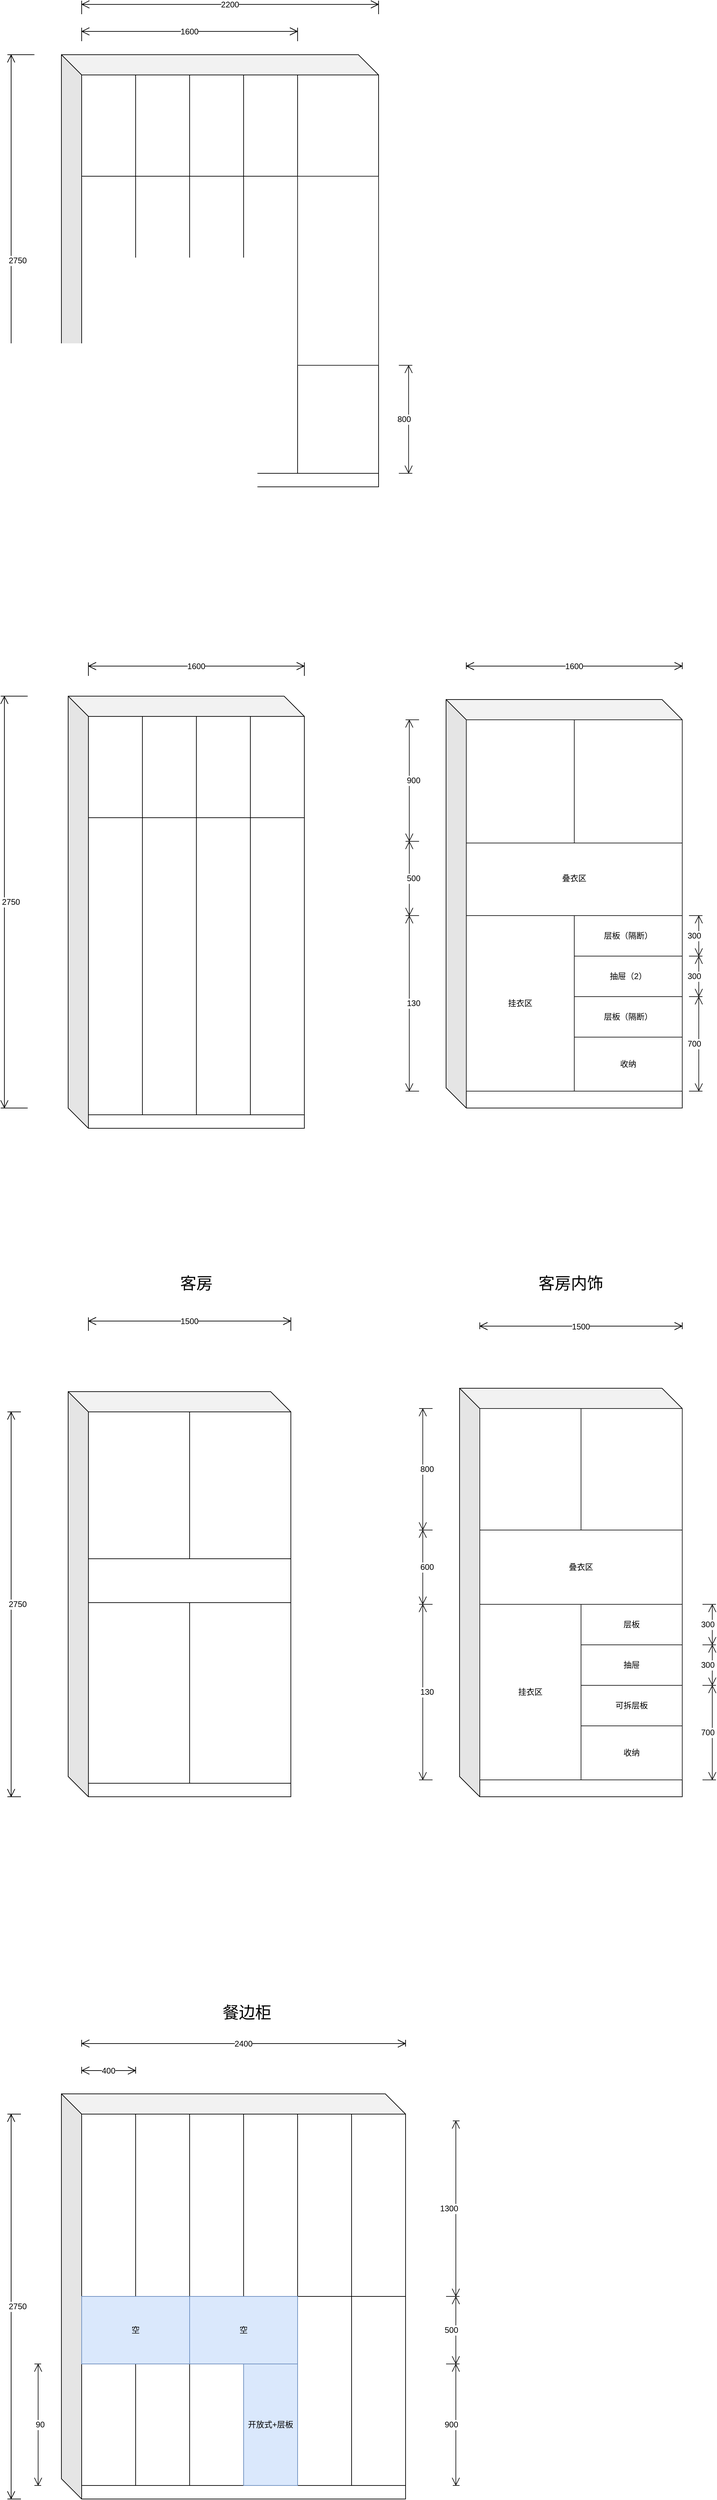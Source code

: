 <mxfile version="13.4.9" type="github">
  <diagram id="OUFotzu2nuJO9HsXuHpa" name="Page-1">
    <mxGraphModel dx="1977" dy="1125" grid="1" gridSize="10" guides="1" tooltips="1" connect="1" arrows="1" fold="1" page="1" pageScale="1" pageWidth="827" pageHeight="1169" math="0" shadow="0">
      <root>
        <mxCell id="0" />
        <mxCell id="1" parent="0" />
        <mxCell id="x0C-eYwyRsTy7gLF-6HN-1" value="" style="shape=cube;whiteSpace=wrap;html=1;boundedLbl=1;backgroundOutline=1;darkOpacity=0.05;darkOpacity2=0.1;size=30;" vertex="1" parent="1">
          <mxGeometry x="160" y="200" width="470" height="640" as="geometry" />
        </mxCell>
        <mxCell id="x0C-eYwyRsTy7gLF-6HN-5" value="" style="rounded=0;whiteSpace=wrap;html=1;" vertex="1" parent="1">
          <mxGeometry x="190" y="230" width="80" height="590" as="geometry" />
        </mxCell>
        <mxCell id="x0C-eYwyRsTy7gLF-6HN-9" value="" style="rounded=0;whiteSpace=wrap;html=1;" vertex="1" parent="1">
          <mxGeometry x="270" y="230" width="80" height="590" as="geometry" />
        </mxCell>
        <mxCell id="x0C-eYwyRsTy7gLF-6HN-10" value="" style="rounded=0;whiteSpace=wrap;html=1;" vertex="1" parent="1">
          <mxGeometry x="350" y="230" width="80" height="590" as="geometry" />
        </mxCell>
        <mxCell id="x0C-eYwyRsTy7gLF-6HN-11" value="" style="rounded=0;whiteSpace=wrap;html=1;" vertex="1" parent="1">
          <mxGeometry x="430" y="230" width="80" height="590" as="geometry" />
        </mxCell>
        <mxCell id="x0C-eYwyRsTy7gLF-6HN-12" value="" style="rounded=0;whiteSpace=wrap;html=1;" vertex="1" parent="1">
          <mxGeometry x="510" y="230" width="120" height="590" as="geometry" />
        </mxCell>
        <mxCell id="x0C-eYwyRsTy7gLF-6HN-15" value="" style="endArrow=none;html=1;" edge="1" parent="1">
          <mxGeometry width="50" height="50" relative="1" as="geometry">
            <mxPoint x="190" y="380" as="sourcePoint" />
            <mxPoint x="630" y="380" as="targetPoint" />
          </mxGeometry>
        </mxCell>
        <mxCell id="x0C-eYwyRsTy7gLF-6HN-19" value="" style="shape=cube;whiteSpace=wrap;html=1;boundedLbl=1;backgroundOutline=1;darkOpacity=0.05;darkOpacity2=0.1;size=30;" vertex="1" parent="1">
          <mxGeometry x="170" y="1150" width="350" height="640" as="geometry" />
        </mxCell>
        <mxCell id="x0C-eYwyRsTy7gLF-6HN-20" value="" style="rounded=0;whiteSpace=wrap;html=1;" vertex="1" parent="1">
          <mxGeometry x="200" y="1180" width="80" height="590" as="geometry" />
        </mxCell>
        <mxCell id="x0C-eYwyRsTy7gLF-6HN-21" value="" style="rounded=0;whiteSpace=wrap;html=1;" vertex="1" parent="1">
          <mxGeometry x="280" y="1180" width="80" height="590" as="geometry" />
        </mxCell>
        <mxCell id="x0C-eYwyRsTy7gLF-6HN-22" value="" style="rounded=0;whiteSpace=wrap;html=1;" vertex="1" parent="1">
          <mxGeometry x="360" y="1180" width="80" height="590" as="geometry" />
        </mxCell>
        <mxCell id="x0C-eYwyRsTy7gLF-6HN-23" value="" style="rounded=0;whiteSpace=wrap;html=1;" vertex="1" parent="1">
          <mxGeometry x="440" y="1180" width="80" height="590" as="geometry" />
        </mxCell>
        <mxCell id="x0C-eYwyRsTy7gLF-6HN-25" value="" style="endArrow=none;html=1;" edge="1" parent="1">
          <mxGeometry width="50" height="50" relative="1" as="geometry">
            <mxPoint x="200" y="1330" as="sourcePoint" />
            <mxPoint x="520" y="1330" as="targetPoint" />
          </mxGeometry>
        </mxCell>
        <mxCell id="x0C-eYwyRsTy7gLF-6HN-27" value="" style="shape=cube;whiteSpace=wrap;html=1;boundedLbl=1;backgroundOutline=1;darkOpacity=0.05;darkOpacity2=0.1;size=30;" vertex="1" parent="1">
          <mxGeometry x="170" y="2180" width="330" height="600" as="geometry" />
        </mxCell>
        <mxCell id="x0C-eYwyRsTy7gLF-6HN-28" value="" style="rounded=0;whiteSpace=wrap;html=1;" vertex="1" parent="1">
          <mxGeometry x="200" y="2210" width="150" height="550" as="geometry" />
        </mxCell>
        <mxCell id="x0C-eYwyRsTy7gLF-6HN-33" value="2200" style="shape=dimension;direction=west;whiteSpace=wrap;html=1;align=center;points=[];verticalAlign=top;spacingTop=-8;labelBackgroundColor=#ffffff" vertex="1" parent="1">
          <mxGeometry x="190" y="120" width="440" height="20" as="geometry" />
        </mxCell>
        <mxCell id="x0C-eYwyRsTy7gLF-6HN-34" value="2750" style="shape=dimension;direction=south;whiteSpace=wrap;html=1;align=left;points=[];verticalAlign=middle;labelBackgroundColor=#ffffff" vertex="1" parent="1">
          <mxGeometry x="80" y="200" width="40" height="610" as="geometry" />
        </mxCell>
        <mxCell id="x0C-eYwyRsTy7gLF-6HN-36" value="2750" style="shape=dimension;direction=south;whiteSpace=wrap;html=1;align=left;points=[];verticalAlign=middle;labelBackgroundColor=#ffffff" vertex="1" parent="1">
          <mxGeometry x="70" y="1150" width="40" height="610" as="geometry" />
        </mxCell>
        <mxCell id="x0C-eYwyRsTy7gLF-6HN-37" value="1600" style="shape=dimension;direction=west;whiteSpace=wrap;html=1;align=center;points=[];verticalAlign=top;spacingTop=-8;labelBackgroundColor=#ffffff" vertex="1" parent="1">
          <mxGeometry x="200" y="1100" width="320" height="20" as="geometry" />
        </mxCell>
        <mxCell id="x0C-eYwyRsTy7gLF-6HN-38" value="2750" style="shape=dimension;direction=south;whiteSpace=wrap;html=1;align=left;points=[];verticalAlign=middle;labelBackgroundColor=#ffffff" vertex="1" parent="1">
          <mxGeometry x="80" y="2210" width="20" height="570" as="geometry" />
        </mxCell>
        <mxCell id="x0C-eYwyRsTy7gLF-6HN-39" value="1500" style="shape=dimension;direction=west;whiteSpace=wrap;html=1;align=center;points=[];verticalAlign=top;spacingTop=-8;labelBackgroundColor=#ffffff" vertex="1" parent="1">
          <mxGeometry x="200" y="2070" width="300" height="20" as="geometry" />
        </mxCell>
        <mxCell id="x0C-eYwyRsTy7gLF-6HN-43" value="" style="shape=cube;whiteSpace=wrap;html=1;boundedLbl=1;backgroundOutline=1;darkOpacity=0.05;darkOpacity2=0.1;size=30;" vertex="1" parent="1">
          <mxGeometry x="160" y="3220" width="510" height="600" as="geometry" />
        </mxCell>
        <mxCell id="x0C-eYwyRsTy7gLF-6HN-51" value="2400" style="shape=dimension;direction=west;whiteSpace=wrap;html=1;align=center;points=[];verticalAlign=top;spacingTop=-8;labelBackgroundColor=#ffffff" vertex="1" parent="1">
          <mxGeometry x="190" y="3140" width="480" height="10" as="geometry" />
        </mxCell>
        <mxCell id="x0C-eYwyRsTy7gLF-6HN-52" value="2750" style="shape=dimension;direction=south;whiteSpace=wrap;html=1;align=left;points=[];verticalAlign=middle;labelBackgroundColor=#ffffff" vertex="1" parent="1">
          <mxGeometry x="80" y="3250" width="20" height="570" as="geometry" />
        </mxCell>
        <mxCell id="x0C-eYwyRsTy7gLF-6HN-54" value="1600" style="shape=dimension;direction=west;whiteSpace=wrap;html=1;align=center;points=[];verticalAlign=top;spacingTop=-8;labelBackgroundColor=#ffffff" vertex="1" parent="1">
          <mxGeometry x="190" y="160" width="320" height="20" as="geometry" />
        </mxCell>
        <mxCell id="x0C-eYwyRsTy7gLF-6HN-56" value="" style="rounded=0;whiteSpace=wrap;html=1;" vertex="1" parent="1">
          <mxGeometry x="190" y="3800" width="480" height="20" as="geometry" />
        </mxCell>
        <mxCell id="x0C-eYwyRsTy7gLF-6HN-57" value="" style="rounded=0;whiteSpace=wrap;html=1;" vertex="1" parent="1">
          <mxGeometry x="190" y="3250" width="80" height="270" as="geometry" />
        </mxCell>
        <mxCell id="x0C-eYwyRsTy7gLF-6HN-59" value="" style="rounded=0;whiteSpace=wrap;html=1;" vertex="1" parent="1">
          <mxGeometry x="190" y="3620" width="80" height="180" as="geometry" />
        </mxCell>
        <mxCell id="x0C-eYwyRsTy7gLF-6HN-60" value="" style="rounded=0;whiteSpace=wrap;html=1;" vertex="1" parent="1">
          <mxGeometry x="270" y="3620" width="80" height="180" as="geometry" />
        </mxCell>
        <mxCell id="x0C-eYwyRsTy7gLF-6HN-77" value="900" style="shape=dimension;direction=north;whiteSpace=wrap;html=1;align=right;points=[];verticalAlign=middle;labelBackgroundColor=#ffffff;strokeColor=#1A1A1A;" vertex="1" parent="1">
          <mxGeometry x="740" y="3620" width="10" height="180" as="geometry" />
        </mxCell>
        <mxCell id="x0C-eYwyRsTy7gLF-6HN-79" value="90" style="shape=dimension;direction=south;whiteSpace=wrap;html=1;align=left;points=[];verticalAlign=middle;labelBackgroundColor=#ffffff;strokeColor=#1A1A1A;" vertex="1" parent="1">
          <mxGeometry x="120" y="3620" width="10" height="180" as="geometry" />
        </mxCell>
        <mxCell id="x0C-eYwyRsTy7gLF-6HN-80" value="500" style="shape=dimension;direction=north;whiteSpace=wrap;html=1;align=right;points=[];verticalAlign=middle;labelBackgroundColor=#ffffff;strokeColor=#1A1A1A;" vertex="1" parent="1">
          <mxGeometry x="730" y="3520" width="20" height="100" as="geometry" />
        </mxCell>
        <mxCell id="x0C-eYwyRsTy7gLF-6HN-85" value="" style="rounded=0;whiteSpace=wrap;html=1;" vertex="1" parent="1">
          <mxGeometry x="270" y="3250" width="80" height="270" as="geometry" />
        </mxCell>
        <mxCell id="x0C-eYwyRsTy7gLF-6HN-86" value="" style="rounded=0;whiteSpace=wrap;html=1;fontStyle=1" vertex="1" parent="1">
          <mxGeometry x="350" y="3250" width="80" height="270" as="geometry" />
        </mxCell>
        <mxCell id="x0C-eYwyRsTy7gLF-6HN-87" value="" style="rounded=0;whiteSpace=wrap;html=1;fontStyle=1" vertex="1" parent="1">
          <mxGeometry x="430" y="3250" width="80" height="270" as="geometry" />
        </mxCell>
        <mxCell id="x0C-eYwyRsTy7gLF-6HN-88" value="" style="rounded=0;whiteSpace=wrap;html=1;fontStyle=1" vertex="1" parent="1">
          <mxGeometry x="510" y="3250" width="80" height="270" as="geometry" />
        </mxCell>
        <mxCell id="x0C-eYwyRsTy7gLF-6HN-89" value="" style="rounded=0;whiteSpace=wrap;html=1;fontStyle=1" vertex="1" parent="1">
          <mxGeometry x="590" y="3250" width="80" height="270" as="geometry" />
        </mxCell>
        <mxCell id="x0C-eYwyRsTy7gLF-6HN-90" value="" style="rounded=0;whiteSpace=wrap;html=1;fontStyle=1" vertex="1" parent="1">
          <mxGeometry x="590" y="3520" width="80" height="280" as="geometry" />
        </mxCell>
        <mxCell id="x0C-eYwyRsTy7gLF-6HN-91" value="" style="rounded=0;whiteSpace=wrap;html=1;fontStyle=1" vertex="1" parent="1">
          <mxGeometry x="510" y="3520" width="80" height="280" as="geometry" />
        </mxCell>
        <mxCell id="x0C-eYwyRsTy7gLF-6HN-92" value="" style="rounded=0;whiteSpace=wrap;html=1;" vertex="1" parent="1">
          <mxGeometry x="350" y="3620" width="80" height="180" as="geometry" />
        </mxCell>
        <mxCell id="x0C-eYwyRsTy7gLF-6HN-93" value="开放式+层板" style="rounded=0;whiteSpace=wrap;html=1;fillColor=#dae8fc;strokeColor=#6c8ebf;" vertex="1" parent="1">
          <mxGeometry x="430" y="3620" width="80" height="180" as="geometry" />
        </mxCell>
        <mxCell id="x0C-eYwyRsTy7gLF-6HN-94" value="空" style="rounded=0;whiteSpace=wrap;html=1;fillColor=#dae8fc;strokeColor=#6c8ebf;" vertex="1" parent="1">
          <mxGeometry x="190" y="3520" width="160" height="100" as="geometry" />
        </mxCell>
        <mxCell id="x0C-eYwyRsTy7gLF-6HN-95" value="空" style="rounded=0;whiteSpace=wrap;html=1;fillColor=#dae8fc;strokeColor=#6c8ebf;" vertex="1" parent="1">
          <mxGeometry x="350" y="3520" width="160" height="100" as="geometry" />
        </mxCell>
        <mxCell id="x0C-eYwyRsTy7gLF-6HN-96" value="1300" style="shape=dimension;direction=north;whiteSpace=wrap;html=1;align=right;points=[];verticalAlign=middle;labelBackgroundColor=#ffffff;strokeColor=#1A1A1A;" vertex="1" parent="1">
          <mxGeometry x="740" y="3260" width="10" height="260" as="geometry" />
        </mxCell>
        <mxCell id="x0C-eYwyRsTy7gLF-6HN-98" value="&lt;font style=&quot;font-size: 24px&quot;&gt;餐边柜&lt;/font&gt;" style="text;html=1;strokeColor=none;fillColor=none;align=center;verticalAlign=middle;whiteSpace=wrap;rounded=0;" vertex="1" parent="1">
          <mxGeometry x="370" y="3090" width="130" height="20" as="geometry" />
        </mxCell>
        <mxCell id="x0C-eYwyRsTy7gLF-6HN-101" value="400" style="shape=dimension;direction=west;whiteSpace=wrap;html=1;align=center;points=[];verticalAlign=top;spacingTop=-8;labelBackgroundColor=#ffffff" vertex="1" parent="1">
          <mxGeometry x="190" y="3180" width="80" height="10" as="geometry" />
        </mxCell>
        <mxCell id="x0C-eYwyRsTy7gLF-6HN-104" value="" style="rounded=0;whiteSpace=wrap;html=1;" vertex="1" parent="1">
          <mxGeometry x="350" y="2210" width="150" height="550" as="geometry" />
        </mxCell>
        <mxCell id="x0C-eYwyRsTy7gLF-6HN-105" value="" style="rounded=0;whiteSpace=wrap;html=1;" vertex="1" parent="1">
          <mxGeometry x="200" y="2427.5" width="300" height="65" as="geometry" />
        </mxCell>
        <mxCell id="x0C-eYwyRsTy7gLF-6HN-106" value="" style="shape=cube;whiteSpace=wrap;html=1;boundedLbl=1;backgroundOutline=1;darkOpacity=0.05;darkOpacity2=0.1;size=30;" vertex="1" parent="1">
          <mxGeometry x="750" y="2175" width="330" height="605" as="geometry" />
        </mxCell>
        <mxCell id="x0C-eYwyRsTy7gLF-6HN-110" value="" style="rounded=0;whiteSpace=wrap;html=1;strokeColor=#1A1A1A;" vertex="1" parent="1">
          <mxGeometry x="780" y="2205" width="300" height="180" as="geometry" />
        </mxCell>
        <mxCell id="x0C-eYwyRsTy7gLF-6HN-111" value="叠衣区" style="rounded=0;whiteSpace=wrap;html=1;strokeColor=#1A1A1A;" vertex="1" parent="1">
          <mxGeometry x="780" y="2385" width="300" height="110" as="geometry" />
        </mxCell>
        <mxCell id="x0C-eYwyRsTy7gLF-6HN-112" value="挂衣区" style="rounded=0;whiteSpace=wrap;html=1;strokeColor=#1A1A1A;" vertex="1" parent="1">
          <mxGeometry x="780" y="2495" width="150" height="260" as="geometry" />
        </mxCell>
        <mxCell id="x0C-eYwyRsTy7gLF-6HN-117" value="130" style="shape=dimension;direction=south;whiteSpace=wrap;html=1;align=left;points=[];verticalAlign=middle;labelBackgroundColor=#ffffff;strokeColor=#1A1A1A;" vertex="1" parent="1">
          <mxGeometry x="690" y="2495" width="20" height="260" as="geometry" />
        </mxCell>
        <mxCell id="x0C-eYwyRsTy7gLF-6HN-119" value="800" style="shape=dimension;direction=south;whiteSpace=wrap;html=1;align=left;points=[];verticalAlign=middle;labelBackgroundColor=#ffffff;strokeColor=#1A1A1A;" vertex="1" parent="1">
          <mxGeometry x="690" y="2205" width="20" height="180" as="geometry" />
        </mxCell>
        <mxCell id="x0C-eYwyRsTy7gLF-6HN-120" value="600" style="shape=dimension;direction=south;whiteSpace=wrap;html=1;align=left;points=[];verticalAlign=middle;labelBackgroundColor=#ffffff;strokeColor=#1A1A1A;" vertex="1" parent="1">
          <mxGeometry x="690" y="2385" width="20" height="110" as="geometry" />
        </mxCell>
        <mxCell id="x0C-eYwyRsTy7gLF-6HN-121" value="层板" style="rounded=0;whiteSpace=wrap;html=1;strokeColor=#1A1A1A;" vertex="1" parent="1">
          <mxGeometry x="930" y="2495" width="150" height="60" as="geometry" />
        </mxCell>
        <mxCell id="x0C-eYwyRsTy7gLF-6HN-122" value="抽屉" style="rounded=0;whiteSpace=wrap;html=1;strokeColor=#1A1A1A;" vertex="1" parent="1">
          <mxGeometry x="930" y="2555" width="150" height="60" as="geometry" />
        </mxCell>
        <mxCell id="x0C-eYwyRsTy7gLF-6HN-123" value="可拆层板" style="rounded=0;whiteSpace=wrap;html=1;strokeColor=#1A1A1A;" vertex="1" parent="1">
          <mxGeometry x="930" y="2615" width="150" height="60" as="geometry" />
        </mxCell>
        <mxCell id="x0C-eYwyRsTy7gLF-6HN-124" value="收纳" style="rounded=0;whiteSpace=wrap;html=1;strokeColor=#1A1A1A;" vertex="1" parent="1">
          <mxGeometry x="930" y="2675" width="150" height="80" as="geometry" />
        </mxCell>
        <mxCell id="x0C-eYwyRsTy7gLF-6HN-125" value="700" style="shape=dimension;direction=north;whiteSpace=wrap;html=1;align=right;points=[];verticalAlign=middle;labelBackgroundColor=#ffffff;strokeColor=#1A1A1A;" vertex="1" parent="1">
          <mxGeometry x="1110" y="2615" width="20" height="140" as="geometry" />
        </mxCell>
        <mxCell id="x0C-eYwyRsTy7gLF-6HN-126" value="300" style="shape=dimension;direction=north;whiteSpace=wrap;html=1;align=right;points=[];verticalAlign=middle;labelBackgroundColor=#ffffff;strokeColor=#1A1A1A;" vertex="1" parent="1">
          <mxGeometry x="1110" y="2555" width="20" height="60" as="geometry" />
        </mxCell>
        <mxCell id="x0C-eYwyRsTy7gLF-6HN-127" value="300" style="shape=dimension;direction=north;whiteSpace=wrap;html=1;align=right;points=[];verticalAlign=middle;labelBackgroundColor=#ffffff;strokeColor=#1A1A1A;" vertex="1" parent="1">
          <mxGeometry x="1110" y="2495" width="20" height="60" as="geometry" />
        </mxCell>
        <mxCell id="x0C-eYwyRsTy7gLF-6HN-129" value="" style="rounded=0;whiteSpace=wrap;html=1;strokeColor=#1A1A1A;" vertex="1" parent="1">
          <mxGeometry x="780" y="2205" width="150" height="180" as="geometry" />
        </mxCell>
        <mxCell id="x0C-eYwyRsTy7gLF-6HN-132" value="1500" style="shape=dimension;direction=west;whiteSpace=wrap;html=1;align=center;points=[];verticalAlign=top;spacingTop=-8;labelBackgroundColor=#ffffff" vertex="1" parent="1">
          <mxGeometry x="780" y="2077.5" width="300" height="10" as="geometry" />
        </mxCell>
        <mxCell id="x0C-eYwyRsTy7gLF-6HN-133" value="" style="shape=cube;whiteSpace=wrap;html=1;boundedLbl=1;backgroundOutline=1;darkOpacity=0.05;darkOpacity2=0.1;size=30;" vertex="1" parent="1">
          <mxGeometry x="730" y="1155" width="350" height="605" as="geometry" />
        </mxCell>
        <mxCell id="x0C-eYwyRsTy7gLF-6HN-135" value="叠衣区" style="rounded=0;whiteSpace=wrap;html=1;strokeColor=#1A1A1A;" vertex="1" parent="1">
          <mxGeometry x="760" y="1365" width="320" height="110" as="geometry" />
        </mxCell>
        <mxCell id="x0C-eYwyRsTy7gLF-6HN-136" value="挂衣区" style="rounded=0;whiteSpace=wrap;html=1;strokeColor=#1A1A1A;" vertex="1" parent="1">
          <mxGeometry x="760" y="1475" width="160" height="260" as="geometry" />
        </mxCell>
        <mxCell id="x0C-eYwyRsTy7gLF-6HN-137" value="130" style="shape=dimension;direction=south;whiteSpace=wrap;html=1;align=left;points=[];verticalAlign=middle;labelBackgroundColor=#ffffff;strokeColor=#1A1A1A;" vertex="1" parent="1">
          <mxGeometry x="670" y="1475" width="20" height="260" as="geometry" />
        </mxCell>
        <mxCell id="x0C-eYwyRsTy7gLF-6HN-138" value="900" style="shape=dimension;direction=south;whiteSpace=wrap;html=1;align=left;points=[];verticalAlign=middle;labelBackgroundColor=#ffffff;strokeColor=#1A1A1A;" vertex="1" parent="1">
          <mxGeometry x="670" y="1185" width="20" height="180" as="geometry" />
        </mxCell>
        <mxCell id="x0C-eYwyRsTy7gLF-6HN-139" value="500" style="shape=dimension;direction=south;whiteSpace=wrap;html=1;align=left;points=[];verticalAlign=middle;labelBackgroundColor=#ffffff;strokeColor=#1A1A1A;" vertex="1" parent="1">
          <mxGeometry x="670" y="1365" width="20" height="110" as="geometry" />
        </mxCell>
        <mxCell id="x0C-eYwyRsTy7gLF-6HN-140" value="层板（隔断）" style="rounded=0;whiteSpace=wrap;html=1;strokeColor=#1A1A1A;" vertex="1" parent="1">
          <mxGeometry x="920" y="1475" width="160" height="60" as="geometry" />
        </mxCell>
        <mxCell id="x0C-eYwyRsTy7gLF-6HN-141" value="抽屉（2）" style="rounded=0;whiteSpace=wrap;html=1;strokeColor=#1A1A1A;" vertex="1" parent="1">
          <mxGeometry x="920" y="1535" width="160" height="60" as="geometry" />
        </mxCell>
        <mxCell id="x0C-eYwyRsTy7gLF-6HN-142" value="层板（隔断）" style="rounded=0;whiteSpace=wrap;html=1;strokeColor=#1A1A1A;" vertex="1" parent="1">
          <mxGeometry x="920" y="1595" width="160" height="60" as="geometry" />
        </mxCell>
        <mxCell id="x0C-eYwyRsTy7gLF-6HN-143" value="收纳" style="rounded=0;whiteSpace=wrap;html=1;strokeColor=#1A1A1A;" vertex="1" parent="1">
          <mxGeometry x="920" y="1655" width="160" height="80" as="geometry" />
        </mxCell>
        <mxCell id="x0C-eYwyRsTy7gLF-6HN-144" value="700" style="shape=dimension;direction=north;whiteSpace=wrap;html=1;align=right;points=[];verticalAlign=middle;labelBackgroundColor=#ffffff;strokeColor=#1A1A1A;" vertex="1" parent="1">
          <mxGeometry x="1090" y="1595" width="20" height="140" as="geometry" />
        </mxCell>
        <mxCell id="x0C-eYwyRsTy7gLF-6HN-145" value="300" style="shape=dimension;direction=north;whiteSpace=wrap;html=1;align=right;points=[];verticalAlign=middle;labelBackgroundColor=#ffffff;strokeColor=#1A1A1A;" vertex="1" parent="1">
          <mxGeometry x="1090" y="1535" width="20" height="60" as="geometry" />
        </mxCell>
        <mxCell id="x0C-eYwyRsTy7gLF-6HN-146" value="300" style="shape=dimension;direction=north;whiteSpace=wrap;html=1;align=right;points=[];verticalAlign=middle;labelBackgroundColor=#ffffff;strokeColor=#1A1A1A;" vertex="1" parent="1">
          <mxGeometry x="1090" y="1475" width="20" height="60" as="geometry" />
        </mxCell>
        <mxCell id="x0C-eYwyRsTy7gLF-6HN-147" value="" style="rounded=0;whiteSpace=wrap;html=1;strokeColor=#1A1A1A;" vertex="1" parent="1">
          <mxGeometry x="760" y="1185" width="160" height="182.5" as="geometry" />
        </mxCell>
        <mxCell id="x0C-eYwyRsTy7gLF-6HN-148" value="1600" style="shape=dimension;direction=west;whiteSpace=wrap;html=1;align=center;points=[];verticalAlign=top;spacingTop=-8;labelBackgroundColor=#ffffff" vertex="1" parent="1">
          <mxGeometry x="760" y="1100" width="320" height="10" as="geometry" />
        </mxCell>
        <mxCell id="x0C-eYwyRsTy7gLF-6HN-149" value="" style="rounded=0;whiteSpace=wrap;html=1;strokeColor=#1A1A1A;" vertex="1" parent="1">
          <mxGeometry x="920" y="1185" width="160" height="182.5" as="geometry" />
        </mxCell>
        <mxCell id="x0C-eYwyRsTy7gLF-6HN-151" value="" style="rounded=0;whiteSpace=wrap;html=1;strokeColor=#1A1A1A;" vertex="1" parent="1">
          <mxGeometry x="510" y="380" width="120" height="280" as="geometry" />
        </mxCell>
        <mxCell id="x0C-eYwyRsTy7gLF-6HN-152" value="800" style="shape=dimension;direction=north;whiteSpace=wrap;html=1;align=right;points=[];verticalAlign=middle;labelBackgroundColor=#ffffff;strokeColor=#1A1A1A;" vertex="1" parent="1">
          <mxGeometry x="660" y="660" width="20" height="160" as="geometry" />
        </mxCell>
        <mxCell id="x0C-eYwyRsTy7gLF-6HN-153" value="&lt;span style=&quot;font-size: 24px&quot;&gt;客房&lt;/span&gt;" style="text;html=1;strokeColor=none;fillColor=none;align=center;verticalAlign=middle;whiteSpace=wrap;rounded=0;" vertex="1" parent="1">
          <mxGeometry x="295" y="2010" width="130" height="20" as="geometry" />
        </mxCell>
        <mxCell id="x0C-eYwyRsTy7gLF-6HN-154" value="&lt;span style=&quot;font-size: 24px&quot;&gt;客房内饰&lt;/span&gt;" style="text;html=1;strokeColor=none;fillColor=none;align=center;verticalAlign=middle;whiteSpace=wrap;rounded=0;" vertex="1" parent="1">
          <mxGeometry x="850" y="2010" width="130" height="20" as="geometry" />
        </mxCell>
        <mxCell id="x0C-eYwyRsTy7gLF-6HN-155" style="edgeStyle=orthogonalEdgeStyle;rounded=0;orthogonalLoop=1;jettySize=auto;html=1;exitX=0.5;exitY=1;exitDx=0;exitDy=0;" edge="1" parent="1" source="x0C-eYwyRsTy7gLF-6HN-153" target="x0C-eYwyRsTy7gLF-6HN-153">
          <mxGeometry relative="1" as="geometry" />
        </mxCell>
      </root>
    </mxGraphModel>
  </diagram>
</mxfile>
